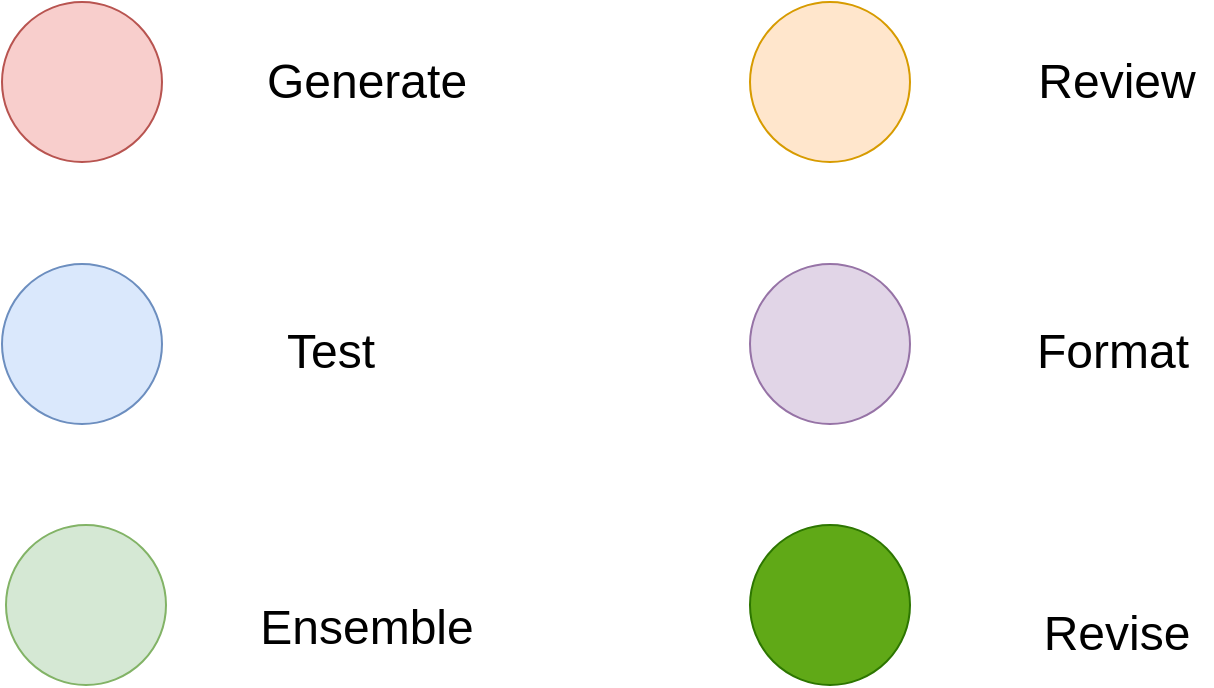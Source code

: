 <mxfile version="24.8.6">
  <diagram name="第 1 页" id="03p35evD_1nXXdn_2-Hw">
    <mxGraphModel dx="1050" dy="530" grid="0" gridSize="10" guides="1" tooltips="1" connect="1" arrows="1" fold="1" page="1" pageScale="1" pageWidth="1169" pageHeight="827" math="0" shadow="0">
      <root>
        <mxCell id="0" />
        <mxCell id="1" parent="0" />
        <mxCell id="rgpaDC_LdIACgWGwxDi3-1" value="" style="ellipse;whiteSpace=wrap;html=1;aspect=fixed;fillColor=#f8cecc;strokeColor=#b85450;" vertex="1" parent="1">
          <mxGeometry x="246" y="67" width="80" height="80" as="geometry" />
        </mxCell>
        <mxCell id="rgpaDC_LdIACgWGwxDi3-2" value="Generate" style="text;html=1;align=center;verticalAlign=middle;resizable=0;points=[];autosize=1;strokeColor=none;fillColor=none;fontSize=24;" vertex="1" parent="1">
          <mxGeometry x="369" y="86.5" width="118" height="41" as="geometry" />
        </mxCell>
        <mxCell id="rgpaDC_LdIACgWGwxDi3-3" value="Test" style="text;html=1;align=center;verticalAlign=middle;resizable=0;points=[];autosize=1;strokeColor=none;fillColor=none;fontSize=24;" vertex="1" parent="1">
          <mxGeometry x="379" y="221" width="62" height="41" as="geometry" />
        </mxCell>
        <mxCell id="rgpaDC_LdIACgWGwxDi3-4" value="Ensemble" style="text;html=1;align=center;verticalAlign=middle;resizable=0;points=[];autosize=1;strokeColor=none;fillColor=none;fontSize=24;" vertex="1" parent="1">
          <mxGeometry x="365.5" y="359" width="125" height="41" as="geometry" />
        </mxCell>
        <mxCell id="rgpaDC_LdIACgWGwxDi3-5" value="Review" style="text;html=1;align=center;verticalAlign=middle;resizable=0;points=[];autosize=1;strokeColor=none;fillColor=none;fontSize=24;" vertex="1" parent="1">
          <mxGeometry x="754" y="86.5" width="97" height="41" as="geometry" />
        </mxCell>
        <mxCell id="rgpaDC_LdIACgWGwxDi3-6" value="Revise" style="text;html=1;align=center;verticalAlign=middle;resizable=0;points=[];autosize=1;strokeColor=none;fillColor=none;fontSize=24;" vertex="1" parent="1">
          <mxGeometry x="757" y="362" width="91" height="41" as="geometry" />
        </mxCell>
        <mxCell id="rgpaDC_LdIACgWGwxDi3-7" value="Format" style="text;html=1;align=center;verticalAlign=middle;resizable=0;points=[];autosize=1;strokeColor=none;fillColor=none;fontSize=24;" vertex="1" parent="1">
          <mxGeometry x="754" y="221" width="94" height="41" as="geometry" />
        </mxCell>
        <mxCell id="rgpaDC_LdIACgWGwxDi3-8" value="" style="ellipse;whiteSpace=wrap;html=1;aspect=fixed;fillColor=#dae8fc;strokeColor=#6c8ebf;" vertex="1" parent="1">
          <mxGeometry x="246" y="198" width="80" height="80" as="geometry" />
        </mxCell>
        <mxCell id="rgpaDC_LdIACgWGwxDi3-9" value="" style="ellipse;whiteSpace=wrap;html=1;aspect=fixed;fillColor=#d5e8d4;strokeColor=#82b366;" vertex="1" parent="1">
          <mxGeometry x="248" y="328.5" width="80" height="80" as="geometry" />
        </mxCell>
        <mxCell id="rgpaDC_LdIACgWGwxDi3-10" value="" style="ellipse;whiteSpace=wrap;html=1;aspect=fixed;fillColor=#ffe6cc;strokeColor=#d79b00;" vertex="1" parent="1">
          <mxGeometry x="620" y="67" width="80" height="80" as="geometry" />
        </mxCell>
        <mxCell id="rgpaDC_LdIACgWGwxDi3-11" value="" style="ellipse;whiteSpace=wrap;html=1;aspect=fixed;fillColor=#e1d5e7;strokeColor=#9673a6;" vertex="1" parent="1">
          <mxGeometry x="620" y="198" width="80" height="80" as="geometry" />
        </mxCell>
        <mxCell id="rgpaDC_LdIACgWGwxDi3-12" value="" style="ellipse;whiteSpace=wrap;html=1;aspect=fixed;fillColor=#60a917;fontColor=#ffffff;strokeColor=#2D7600;" vertex="1" parent="1">
          <mxGeometry x="620" y="328.5" width="80" height="80" as="geometry" />
        </mxCell>
      </root>
    </mxGraphModel>
  </diagram>
</mxfile>

